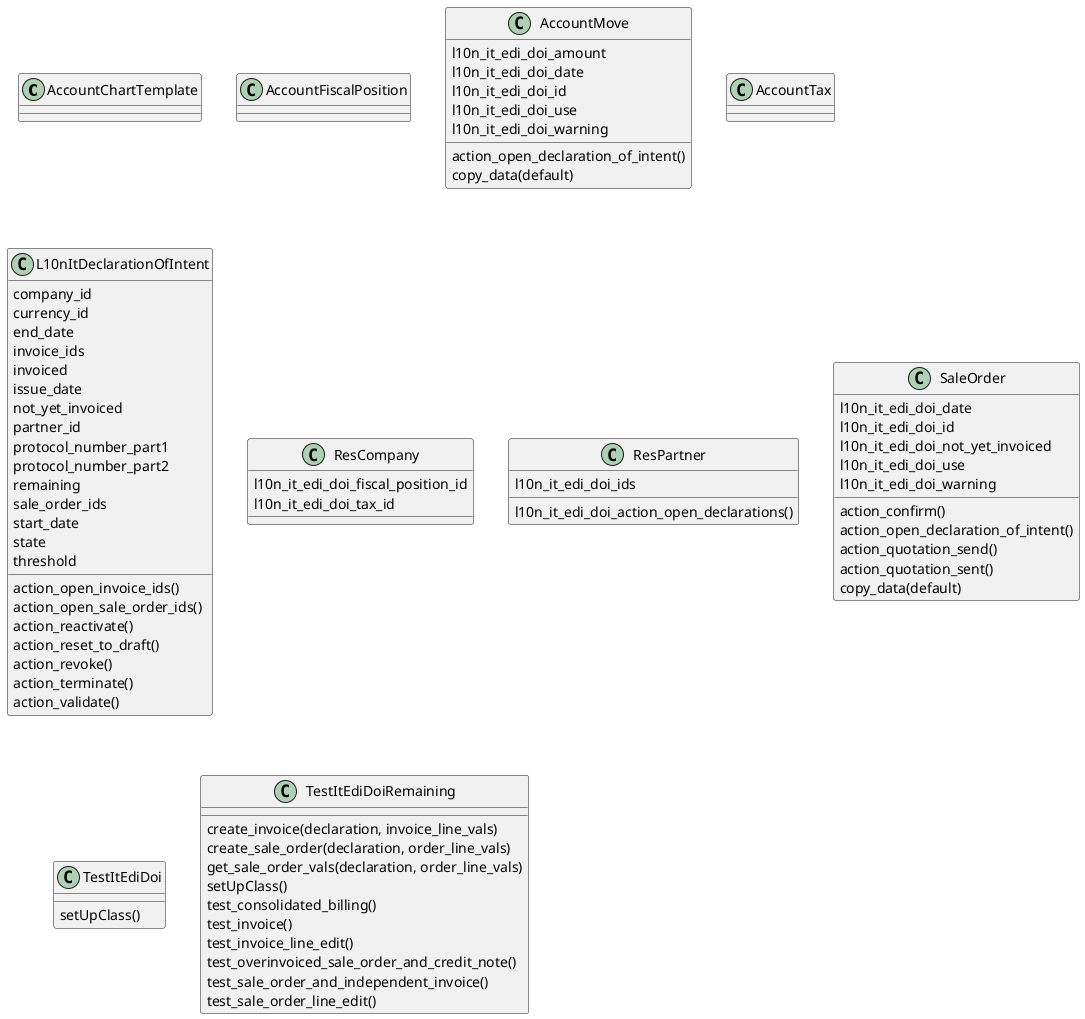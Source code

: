 @startuml classes_l10n_it_edi_doi
set namespaceSeparator none
class "AccountChartTemplate" as odoo_src.odoo.addons.l10n_it_edi_doi.models.account_chart_template.AccountChartTemplate {
}
class "AccountFiscalPosition" as odoo_src.odoo.addons.l10n_it_edi_doi.models.account_fiscal_position.AccountFiscalPosition {
}
class "AccountMove" as odoo_src.odoo.addons.l10n_it_edi_doi.models.account_move.AccountMove {
  l10n_it_edi_doi_amount
  l10n_it_edi_doi_date
  l10n_it_edi_doi_id
  l10n_it_edi_doi_use
  l10n_it_edi_doi_warning
  action_open_declaration_of_intent()
  copy_data(default)
}
class "AccountTax" as odoo_src.odoo.addons.l10n_it_edi_doi.models.account_tax.AccountTax {
}
class "L10nItDeclarationOfIntent" as odoo_src.odoo.addons.l10n_it_edi_doi.models.declaration_of_intent.L10nItDeclarationOfIntent {
  company_id
  currency_id
  end_date
  invoice_ids
  invoiced
  issue_date
  not_yet_invoiced
  partner_id
  protocol_number_part1
  protocol_number_part2
  remaining
  sale_order_ids
  start_date
  state
  threshold
  action_open_invoice_ids()
  action_open_sale_order_ids()
  action_reactivate()
  action_reset_to_draft()
  action_revoke()
  action_terminate()
  action_validate()
}
class "ResCompany" as odoo_src.odoo.addons.l10n_it_edi_doi.models.res_company.ResCompany {
  l10n_it_edi_doi_fiscal_position_id
  l10n_it_edi_doi_tax_id
}
class "ResPartner" as odoo_src.odoo.addons.l10n_it_edi_doi.models.res_partner.ResPartner {
  l10n_it_edi_doi_ids
  l10n_it_edi_doi_action_open_declarations()
}
class "SaleOrder" as odoo_src.odoo.addons.l10n_it_edi_doi.models.sale_order.SaleOrder {
  l10n_it_edi_doi_date
  l10n_it_edi_doi_id
  l10n_it_edi_doi_not_yet_invoiced
  l10n_it_edi_doi_use
  l10n_it_edi_doi_warning
  action_confirm()
  action_open_declaration_of_intent()
  action_quotation_send()
  action_quotation_sent()
  copy_data(default)
}
class "TestItEdiDoi" as odoo_src.odoo.addons.l10n_it_edi_doi.tests.common.TestItEdiDoi {
  setUpClass()
}
class "TestItEdiDoiRemaining" as odoo_src.odoo.addons.l10n_it_edi_doi.tests.test_amounts_and_warnings.TestItEdiDoiRemaining {
  create_invoice(declaration, invoice_line_vals)
  create_sale_order(declaration, order_line_vals)
  get_sale_order_vals(declaration, order_line_vals)
  setUpClass()
  test_consolidated_billing()
  test_invoice()
  test_invoice_line_edit()
  test_overinvoiced_sale_order_and_credit_note()
  test_sale_order_and_independent_invoice()
  test_sale_order_line_edit()
}
@enduml
